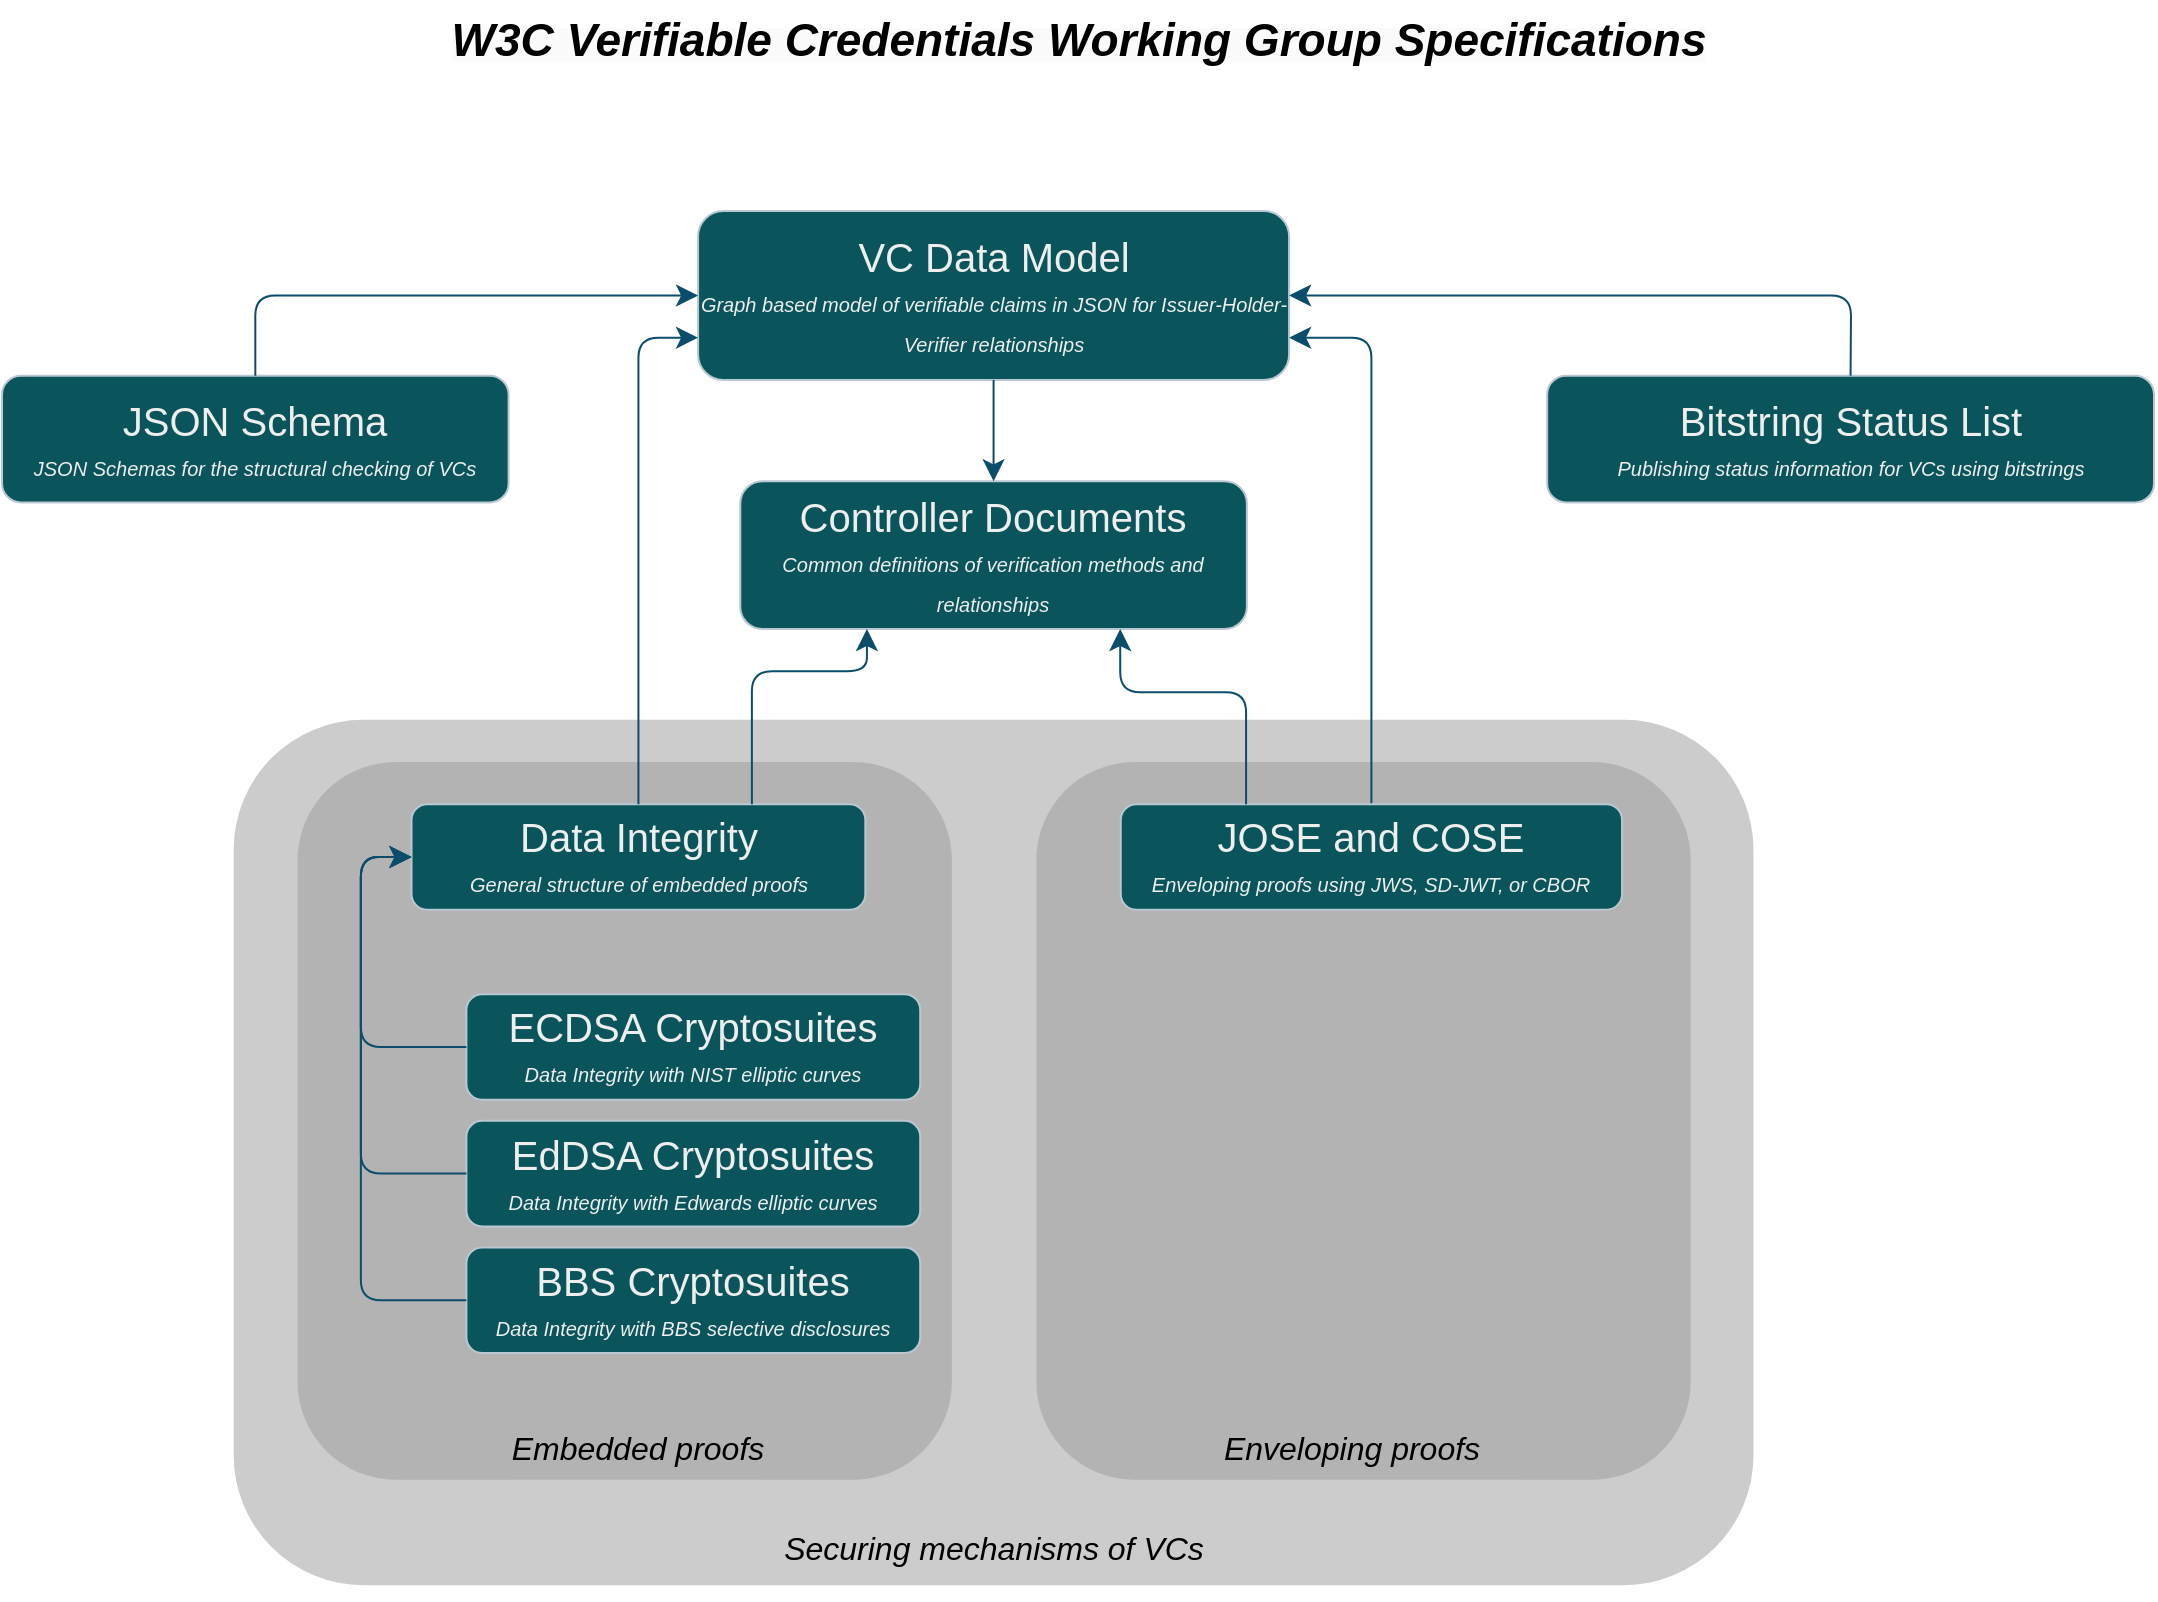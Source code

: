<mxfile version="24.4.8" type="device">
  <diagram name="Page-1" id="6gULVhWcurzz5zKnDaAR">
    <mxGraphModel dx="1600" dy="1216" grid="1" gridSize="10" guides="1" tooltips="1" connect="1" arrows="1" fold="1" page="1" pageScale="1" pageWidth="1169" pageHeight="827" math="0" shadow="0">
      <root>
        <mxCell id="0" />
        <mxCell id="1" parent="0" />
        <mxCell id="DfoHDzADMynW7jO29soE-1" value="&lt;i style=&quot;border-color: var(--border-color); color: rgb(0, 0, 0); font-family: Helvetica; font-variant-ligatures: normal; font-variant-caps: normal; letter-spacing: normal; orphans: 2; text-indent: 0px; text-transform: none; widows: 2; word-spacing: 0px; -webkit-text-stroke-width: 0px; background-color: rgb(251, 251, 251); text-decoration-thickness: initial; text-decoration-style: initial; text-decoration-color: initial;&quot;&gt;&lt;font style=&quot;font-size: 23px;&quot;&gt;&lt;b&gt;W3C Verifiable Credentials Working Group Specifications&lt;/b&gt;&lt;/font&gt;&lt;/i&gt;" style="text;whiteSpace=wrap;html=1;fontSize=16;align=center;rounded=1;labelBackgroundColor=none;fontColor=#EEEEEE;" parent="1" vertex="1">
          <mxGeometry x="239.588" y="20" width="696.834" height="42.216" as="geometry" />
        </mxCell>
        <mxCell id="r7VOtmBWi9sTdI5Oyx6i-44" value="" style="rounded=1;whiteSpace=wrap;html=1;fontSize=16;fillColor=#CCCCCC;dashed=1;labelBackgroundColor=none;strokeColor=none;fontColor=#EEEEEE;" parent="1" vertex="1">
          <mxGeometry x="165.841" y="379.894" width="759.895" height="432.718" as="geometry" />
        </mxCell>
        <mxCell id="r7VOtmBWi9sTdI5Oyx6i-34" value="" style="rounded=1;whiteSpace=wrap;html=1;fontSize=16;fillColor=#b3b3b3;dashed=1;labelBackgroundColor=none;strokeColor=none;fontColor=#EEEEEE;" parent="1" vertex="1">
          <mxGeometry x="567.161" y="401.003" width="327.177" height="358.839" as="geometry" />
        </mxCell>
        <UserObject label="&lt;font style=&quot;font-size: 20px;&quot;&gt;VC Data Model&lt;/font&gt;&lt;br&gt;&lt;font style=&quot;font-size: 10px;&quot;&gt;&lt;i&gt;Graph based model of verifiable claims in JSON for Issuer-Holder-Verifier relationships&lt;/i&gt;&lt;/font&gt;" link="https://www.w3.org/TR/vc-data-model-2.0/" linkTarget="_blank" id="r7VOtmBWi9sTdI5Oyx6i-1">
          <mxCell style="rounded=1;whiteSpace=wrap;html=1;fontSize=16;labelBackgroundColor=none;fillColor=#09555B;strokeColor=#BAC8D3;fontColor=#EEEEEE;" parent="1" vertex="1">
            <mxGeometry x="398.031" y="125.541" width="295.515" height="84.433" as="geometry" />
          </mxCell>
        </UserObject>
        <UserObject label="&lt;font style=&quot;&quot;&gt;&lt;span style=&quot;font-size: 20px;&quot;&gt;JSON Schema&lt;br&gt;&lt;/span&gt;&lt;i style=&quot;font-size: 10px;&quot;&gt;JSON Schemas for the structural checking of VCs&lt;/i&gt;&lt;br&gt;&lt;/font&gt;" link="https://www.w3.org/TR/vc-json-schema/" linkTarget="_blank" id="r7VOtmBWi9sTdI5Oyx6i-7">
          <mxCell style="rounded=1;whiteSpace=wrap;html=1;fontSize=16;labelBackgroundColor=none;fillColor=#09555B;strokeColor=#BAC8D3;fontColor=#EEEEEE;" parent="1" vertex="1">
            <mxGeometry x="50.01" y="207.863" width="253.298" height="63.325" as="geometry" />
          </mxCell>
        </UserObject>
        <UserObject label="&lt;font style=&quot;&quot;&gt;&lt;span style=&quot;font-size: 20px;&quot;&gt;Bitstring Status List&lt;br&gt;&lt;/span&gt;&lt;i style=&quot;font-size: 10px;&quot;&gt;Publishing status information for VCs using bitstrings&lt;/i&gt;&lt;br&gt;&lt;/font&gt;" link="https://www.w3.org/TR/vc-bitstring-status-list/" linkTarget="_blank" id="r7VOtmBWi9sTdI5Oyx6i-8">
          <mxCell style="rounded=1;whiteSpace=wrap;html=1;fontSize=16;labelBackgroundColor=none;fillColor=#09555B;strokeColor=#BAC8D3;fontColor=#EEEEEE;" parent="1" vertex="1">
            <mxGeometry x="822.57" y="207.863" width="303.43" height="63.325" as="geometry" />
          </mxCell>
        </UserObject>
        <mxCell id="r7VOtmBWi9sTdI5Oyx6i-21" value="" style="edgeStyle=elbowEdgeStyle;elbow=vertical;endArrow=classic;html=1;curved=0;rounded=1;endSize=8;startSize=8;fontSize=12;exitX=0.5;exitY=0;exitDx=0;exitDy=0;entryX=1;entryY=0.75;entryDx=0;entryDy=0;labelBackgroundColor=none;strokeColor=#0B4D6A;fontColor=default;" parent="1" source="r7VOtmBWi9sTdI5Oyx6i-6" target="r7VOtmBWi9sTdI5Oyx6i-1" edge="1">
          <mxGeometry width="50" height="50" relative="1" as="geometry">
            <mxPoint x="546.052" y="313.404" as="sourcePoint" />
            <mxPoint x="598.823" y="260.633" as="targetPoint" />
            <Array as="points">
              <mxPoint x="720.19" y="188.865" />
            </Array>
          </mxGeometry>
        </mxCell>
        <mxCell id="r7VOtmBWi9sTdI5Oyx6i-23" value="" style="edgeStyle=elbowEdgeStyle;elbow=horizontal;endArrow=classic;html=1;curved=0;rounded=1;endSize=8;startSize=8;fontSize=12;exitX=0.5;exitY=0;exitDx=0;exitDy=0;entryX=0;entryY=0.5;entryDx=0;entryDy=0;labelBackgroundColor=none;strokeColor=#0B4D6A;fontColor=default;" parent="1" source="r7VOtmBWi9sTdI5Oyx6i-7" target="r7VOtmBWi9sTdI5Oyx6i-1" edge="1">
          <mxGeometry width="50" height="50" relative="1" as="geometry">
            <mxPoint x="197.767" y="155.092" as="sourcePoint" />
            <mxPoint x="250.538" y="102.322" as="targetPoint" />
            <Array as="points">
              <mxPoint x="176.659" y="197.309" />
            </Array>
          </mxGeometry>
        </mxCell>
        <mxCell id="r7VOtmBWi9sTdI5Oyx6i-24" value="" style="edgeStyle=elbowEdgeStyle;elbow=horizontal;endArrow=classic;html=1;curved=0;rounded=1;endSize=8;startSize=8;fontSize=12;entryX=1;entryY=0.5;entryDx=0;entryDy=0;exitX=0.5;exitY=0;exitDx=0;exitDy=0;labelBackgroundColor=none;strokeColor=#0B4D6A;fontColor=default;" parent="1" source="r7VOtmBWi9sTdI5Oyx6i-8" target="r7VOtmBWi9sTdI5Oyx6i-1" edge="1">
          <mxGeometry width="50" height="50" relative="1" as="geometry">
            <mxPoint x="1056.871" y="144.538" as="sourcePoint" />
            <mxPoint x="746.58" y="81.214" as="targetPoint" />
            <Array as="points">
              <mxPoint x="974.549" y="197.309" />
            </Array>
          </mxGeometry>
        </mxCell>
        <UserObject label="&lt;font style=&quot;&quot;&gt;&lt;span style=&quot;font-size: 20px;&quot;&gt;JOSE and COSE&lt;br&gt;&lt;/span&gt;&lt;span style=&quot;font-size: 10px;&quot;&gt;&lt;i&gt;Enveloping proofs using JWS, SD-JWT, or CBOR&lt;/i&gt;&lt;/span&gt;&lt;br&gt;&lt;/font&gt;" link="https://www.w3.org/TR/vc-jose-cose/" linkTarget="_blank" id="r7VOtmBWi9sTdI5Oyx6i-6">
          <mxCell style="rounded=1;whiteSpace=wrap;html=1;fontSize=16;labelBackgroundColor=none;fillColor=#09555B;strokeColor=#BAC8D3;fontColor=#EEEEEE;" parent="1" vertex="1">
            <mxGeometry x="609.377" y="422.111" width="250.66" height="52.77" as="geometry" />
          </mxCell>
        </UserObject>
        <mxCell id="r7VOtmBWi9sTdI5Oyx6i-33" value="" style="rounded=1;whiteSpace=wrap;html=1;fontSize=16;fillColor=#B3B3B3;dashed=1;labelBackgroundColor=none;strokeColor=none;fontColor=#EEEEEE;" parent="1" vertex="1">
          <mxGeometry x="197.767" y="401.003" width="327.177" height="358.839" as="geometry" />
        </mxCell>
        <UserObject label="&lt;span style=&quot;font-size: 20px;&quot;&gt;ECDSA Cryptosuites&lt;/span&gt;&lt;br&gt;&lt;font style=&quot;font-size: 10px;&quot;&gt;&lt;i&gt;Data Integrity with NIST elliptic curves&lt;/i&gt;&lt;/font&gt;" link="https://www.w3.org/TR/vc-di-ecdsa/" linkTarget="_blank" id="r7VOtmBWi9sTdI5Oyx6i-3">
          <mxCell style="rounded=1;whiteSpace=wrap;html=1;fontSize=16;labelBackgroundColor=none;fillColor=#09555B;strokeColor=#BAC8D3;fontColor=#EEEEEE;" parent="1" vertex="1">
            <mxGeometry x="282.2" y="517.098" width="226.913" height="52.77" as="geometry" />
          </mxCell>
        </UserObject>
        <UserObject label="&lt;span style=&quot;font-size: 20px;&quot;&gt;EdDSA Cryptosuites&lt;/span&gt;&lt;br&gt;&lt;font style=&quot;font-size: 10px;&quot;&gt;&lt;i&gt;Data Integrity with Edwards elliptic curves&lt;/i&gt;&lt;/font&gt;" link="https://www.w3.org/TR/vc-di-eddsa/" linkTarget="_blank" id="r7VOtmBWi9sTdI5Oyx6i-4">
          <mxCell style="rounded=1;whiteSpace=wrap;html=1;fontSize=16;labelBackgroundColor=none;fillColor=#09555B;strokeColor=#BAC8D3;fontColor=#EEEEEE;" parent="1" vertex="1">
            <mxGeometry x="282.2" y="580.422" width="226.913" height="52.77" as="geometry" />
          </mxCell>
        </UserObject>
        <UserObject label="&lt;span style=&quot;font-size: 20px;&quot;&gt;BBS Cryptosuites&lt;/span&gt;&lt;br&gt;&lt;font style=&quot;font-size: 10px;&quot;&gt;&lt;i&gt;Data Integrity with BBS selective disclosures&lt;/i&gt;&lt;/font&gt;" link="https://www.w3.org/TR/vc-di-bbs/" linkTarget="_blank" id="r7VOtmBWi9sTdI5Oyx6i-5">
          <mxCell style="rounded=1;whiteSpace=wrap;html=1;fontSize=16;labelBackgroundColor=none;fillColor=#09555B;strokeColor=#BAC8D3;fontColor=#EEEEEE;" parent="1" vertex="1">
            <mxGeometry x="282.2" y="643.747" width="226.913" height="52.77" as="geometry" />
          </mxCell>
        </UserObject>
        <UserObject label="&lt;font style=&quot;font-size: 20px;&quot;&gt;Data Integrity&lt;/font&gt;&lt;br&gt;&lt;font style=&quot;font-size: 10px;&quot;&gt;&lt;i&gt;General structure of embedded proofs&lt;/i&gt;&lt;/font&gt;" link="https://www.w3.org/TR/vc-data-integrity/" linkTarget="_blank" id="r7VOtmBWi9sTdI5Oyx6i-2">
          <mxCell style="rounded=1;whiteSpace=wrap;html=1;fontSize=16;labelBackgroundColor=none;fillColor=#09555B;strokeColor=#BAC8D3;fontColor=#EEEEEE;" parent="1" vertex="1">
            <mxGeometry x="254.759" y="422.111" width="226.913" height="52.77" as="geometry" />
          </mxCell>
        </UserObject>
        <mxCell id="r7VOtmBWi9sTdI5Oyx6i-37" value="" style="edgeStyle=elbowEdgeStyle;elbow=horizontal;endArrow=classic;html=1;curved=0;rounded=1;endSize=8;startSize=8;fontSize=12;entryX=0;entryY=0.5;entryDx=0;entryDy=0;exitX=0;exitY=0.5;exitDx=0;exitDy=0;labelBackgroundColor=none;strokeColor=#0B4D6A;fontColor=default;" parent="1" source="r7VOtmBWi9sTdI5Oyx6i-3" target="r7VOtmBWi9sTdI5Oyx6i-2" edge="1">
          <mxGeometry width="50" height="50" relative="1" as="geometry">
            <mxPoint x="218.876" y="558.259" as="sourcePoint" />
            <mxPoint x="271.646" y="505.488" as="targetPoint" />
            <Array as="points">
              <mxPoint x="229.43" y="495.989" />
            </Array>
          </mxGeometry>
        </mxCell>
        <mxCell id="r7VOtmBWi9sTdI5Oyx6i-38" value="" style="edgeStyle=elbowEdgeStyle;elbow=horizontal;endArrow=classic;html=1;curved=0;rounded=1;endSize=8;startSize=8;fontSize=12;entryX=0;entryY=0.5;entryDx=0;entryDy=0;exitX=0;exitY=0.5;exitDx=0;exitDy=0;labelBackgroundColor=none;strokeColor=#0B4D6A;fontColor=default;" parent="1" source="r7VOtmBWi9sTdI5Oyx6i-4" target="r7VOtmBWi9sTdI5Oyx6i-2" edge="1">
          <mxGeometry width="50" height="50" relative="1" as="geometry">
            <mxPoint x="261.092" y="654.301" as="sourcePoint" />
            <mxPoint x="233.651" y="559.314" as="targetPoint" />
            <Array as="points">
              <mxPoint x="229.43" y="527.652" />
            </Array>
          </mxGeometry>
        </mxCell>
        <mxCell id="r7VOtmBWi9sTdI5Oyx6i-39" value="" style="edgeStyle=elbowEdgeStyle;elbow=horizontal;endArrow=classic;html=1;curved=0;rounded=1;endSize=8;startSize=8;fontSize=12;entryX=0;entryY=0.5;entryDx=0;entryDy=0;exitX=0;exitY=0.5;exitDx=0;exitDy=0;labelBackgroundColor=none;strokeColor=#0B4D6A;fontColor=default;" parent="1" source="r7VOtmBWi9sTdI5Oyx6i-5" target="r7VOtmBWi9sTdI5Oyx6i-2" edge="1">
          <mxGeometry width="50" height="50" relative="1" as="geometry">
            <mxPoint x="261.092" y="675.409" as="sourcePoint" />
            <mxPoint x="233.651" y="580.422" as="targetPoint" />
            <Array as="points">
              <mxPoint x="229.43" y="559.314" />
            </Array>
          </mxGeometry>
        </mxCell>
        <mxCell id="r7VOtmBWi9sTdI5Oyx6i-46" value="&lt;i style=&quot;border-color: var(--border-color); color: rgb(0, 0, 0); font-family: Helvetica; font-size: 16px; font-variant-ligatures: normal; font-variant-caps: normal; font-weight: 400; letter-spacing: normal; orphans: 2; text-indent: 0px; text-transform: none; widows: 2; word-spacing: 0px; -webkit-text-stroke-width: 0px; text-decoration-thickness: initial; text-decoration-style: initial; text-decoration-color: initial;&quot;&gt;Embedded proofs&lt;/i&gt;" style="text;whiteSpace=wrap;html=1;fontSize=16;align=center;rounded=1;labelBackgroundColor=none;fontColor=#EEEEEE;fillColor=none;" parent="1" vertex="1">
          <mxGeometry x="252.121" y="728.179" width="232.19" height="42.216" as="geometry" />
        </mxCell>
        <mxCell id="iExSj8y2DTFrv8wI0oQc-2" value="" style="edgeStyle=elbowEdgeStyle;elbow=vertical;endArrow=classic;html=1;curved=0;rounded=1;endSize=8;startSize=8;fontSize=12;entryX=0;entryY=0.75;entryDx=0;entryDy=0;labelBackgroundColor=none;strokeColor=#0B4D6A;fontColor=default;exitX=0.5;exitY=0;exitDx=0;exitDy=0;" parent="1" source="r7VOtmBWi9sTdI5Oyx6i-2" target="r7VOtmBWi9sTdI5Oyx6i-1" edge="1">
          <mxGeometry width="50" height="50" relative="1" as="geometry">
            <mxPoint x="370.849" y="418.945" as="sourcePoint" />
            <mxPoint x="329.688" y="188.865" as="targetPoint" />
            <Array as="points">
              <mxPoint x="356.073" y="188.865" />
            </Array>
          </mxGeometry>
        </mxCell>
        <UserObject label="&lt;font style=&quot;&quot;&gt;&lt;span style=&quot;font-size: 20px;&quot;&gt;Controller Documents&lt;/span&gt;&lt;/font&gt;&lt;div&gt;&lt;font style=&quot;&quot;&gt;&lt;i style=&quot;font-size: 10px;&quot;&gt;Common definitions of verification methods and relationships&lt;/i&gt;&lt;br&gt;&lt;/font&gt;&lt;/div&gt;" link="https://www.w3.org/TR/controller-document/" linkTarget="_blank" id="iExSj8y2DTFrv8wI0oQc-3">
          <mxCell style="rounded=1;whiteSpace=wrap;html=1;fontSize=16;labelBackgroundColor=none;fillColor=#09555B;strokeColor=#BAC8D3;fontColor=#EEEEEE;" parent="1" vertex="1">
            <mxGeometry x="419.139" y="260.633" width="253.298" height="73.879" as="geometry" />
          </mxCell>
        </UserObject>
        <mxCell id="iExSj8y2DTFrv8wI0oQc-4" value="" style="edgeStyle=elbowEdgeStyle;elbow=vertical;endArrow=classic;html=1;curved=0;rounded=1;endSize=8;startSize=8;fontSize=12;entryX=0.25;entryY=1;entryDx=0;entryDy=0;labelBackgroundColor=none;strokeColor=#0B4D6A;fontColor=default;exitX=0.75;exitY=0;exitDx=0;exitDy=0;" parent="1" source="r7VOtmBWi9sTdI5Oyx6i-2" target="iExSj8y2DTFrv8wI0oQc-3" edge="1">
          <mxGeometry width="50" height="50" relative="1" as="geometry">
            <mxPoint x="414.121" y="422.111" as="sourcePoint" />
            <mxPoint x="443.672" y="188.865" as="targetPoint" />
            <Array as="points">
              <mxPoint x="445.783" y="355.62" />
            </Array>
          </mxGeometry>
        </mxCell>
        <mxCell id="iExSj8y2DTFrv8wI0oQc-5" value="" style="edgeStyle=elbowEdgeStyle;elbow=vertical;endArrow=classic;html=1;curved=0;rounded=1;endSize=8;startSize=8;fontSize=12;entryX=0.75;entryY=1;entryDx=0;entryDy=0;labelBackgroundColor=none;strokeColor=#0B4D6A;fontColor=default;exitX=0.25;exitY=0;exitDx=0;exitDy=0;" parent="1" source="r7VOtmBWi9sTdI5Oyx6i-6" target="iExSj8y2DTFrv8wI0oQc-3" edge="1">
          <mxGeometry width="50" height="50" relative="1" as="geometry">
            <mxPoint x="541.045" y="432.665" as="sourcePoint" />
            <mxPoint x="599.092" y="345.066" as="targetPoint" />
            <Array as="points">
              <mxPoint x="562.153" y="366.174" />
            </Array>
          </mxGeometry>
        </mxCell>
        <mxCell id="8fynS3Y6ICNjrUd6B1vi-2" value="&lt;i style=&quot;border-color: var(--border-color); color: rgb(0, 0, 0); font-family: Helvetica; font-size: 16px; font-variant-ligatures: normal; font-variant-caps: normal; font-weight: 400; letter-spacing: normal; orphans: 2; text-indent: 0px; text-transform: none; widows: 2; word-spacing: 0px; -webkit-text-stroke-width: 0px; text-decoration-thickness: initial; text-decoration-style: initial; text-decoration-color: initial;&quot;&gt;Enveloping proofs&lt;/i&gt;" style="text;whiteSpace=wrap;html=1;fontSize=16;align=center;rounded=1;labelBackgroundColor=none;fontColor=#EEEEEE;fillColor=none;" parent="1" vertex="1">
          <mxGeometry x="609.377" y="728.179" width="232.19" height="42.216" as="geometry" />
        </mxCell>
        <mxCell id="8fynS3Y6ICNjrUd6B1vi-3" value="&lt;i style=&quot;border-color: var(--border-color); color: rgb(0, 0, 0); font-family: Helvetica; font-size: 16px; font-variant-ligatures: normal; font-variant-caps: normal; font-weight: 400; letter-spacing: normal; orphans: 2; text-indent: 0px; text-transform: none; widows: 2; word-spacing: 0px; -webkit-text-stroke-width: 0px; text-decoration-thickness: initial; text-decoration-style: initial; text-decoration-color: initial;&quot;&gt;Securing mechanisms of VCs&lt;/i&gt;" style="text;whiteSpace=wrap;html=1;fontSize=16;align=center;rounded=1;labelBackgroundColor=none;fontColor=#EEEEEE;fillColor=none;" parent="1" vertex="1">
          <mxGeometry x="429.694" y="777.784" width="232.19" height="42.216" as="geometry" />
        </mxCell>
        <mxCell id="_LNhkUWUHmIsfGNUxpDQ-3" value="" style="edgeStyle=elbowEdgeStyle;elbow=vertical;endArrow=classic;html=1;curved=0;rounded=1;endSize=8;startSize=8;fontSize=12;exitX=0.5;exitY=1;exitDx=0;exitDy=0;entryX=0.5;entryY=0;entryDx=0;entryDy=0;labelBackgroundColor=none;strokeColor=#0B4D6A;fontColor=default;" edge="1" parent="1" source="r7VOtmBWi9sTdI5Oyx6i-1" target="iExSj8y2DTFrv8wI0oQc-3">
          <mxGeometry width="50" height="50" relative="1" as="geometry">
            <mxPoint x="745" y="432" as="sourcePoint" />
            <mxPoint x="704" y="199" as="targetPoint" />
            <Array as="points">
              <mxPoint x="600" y="230" />
            </Array>
          </mxGeometry>
        </mxCell>
      </root>
    </mxGraphModel>
  </diagram>
</mxfile>
